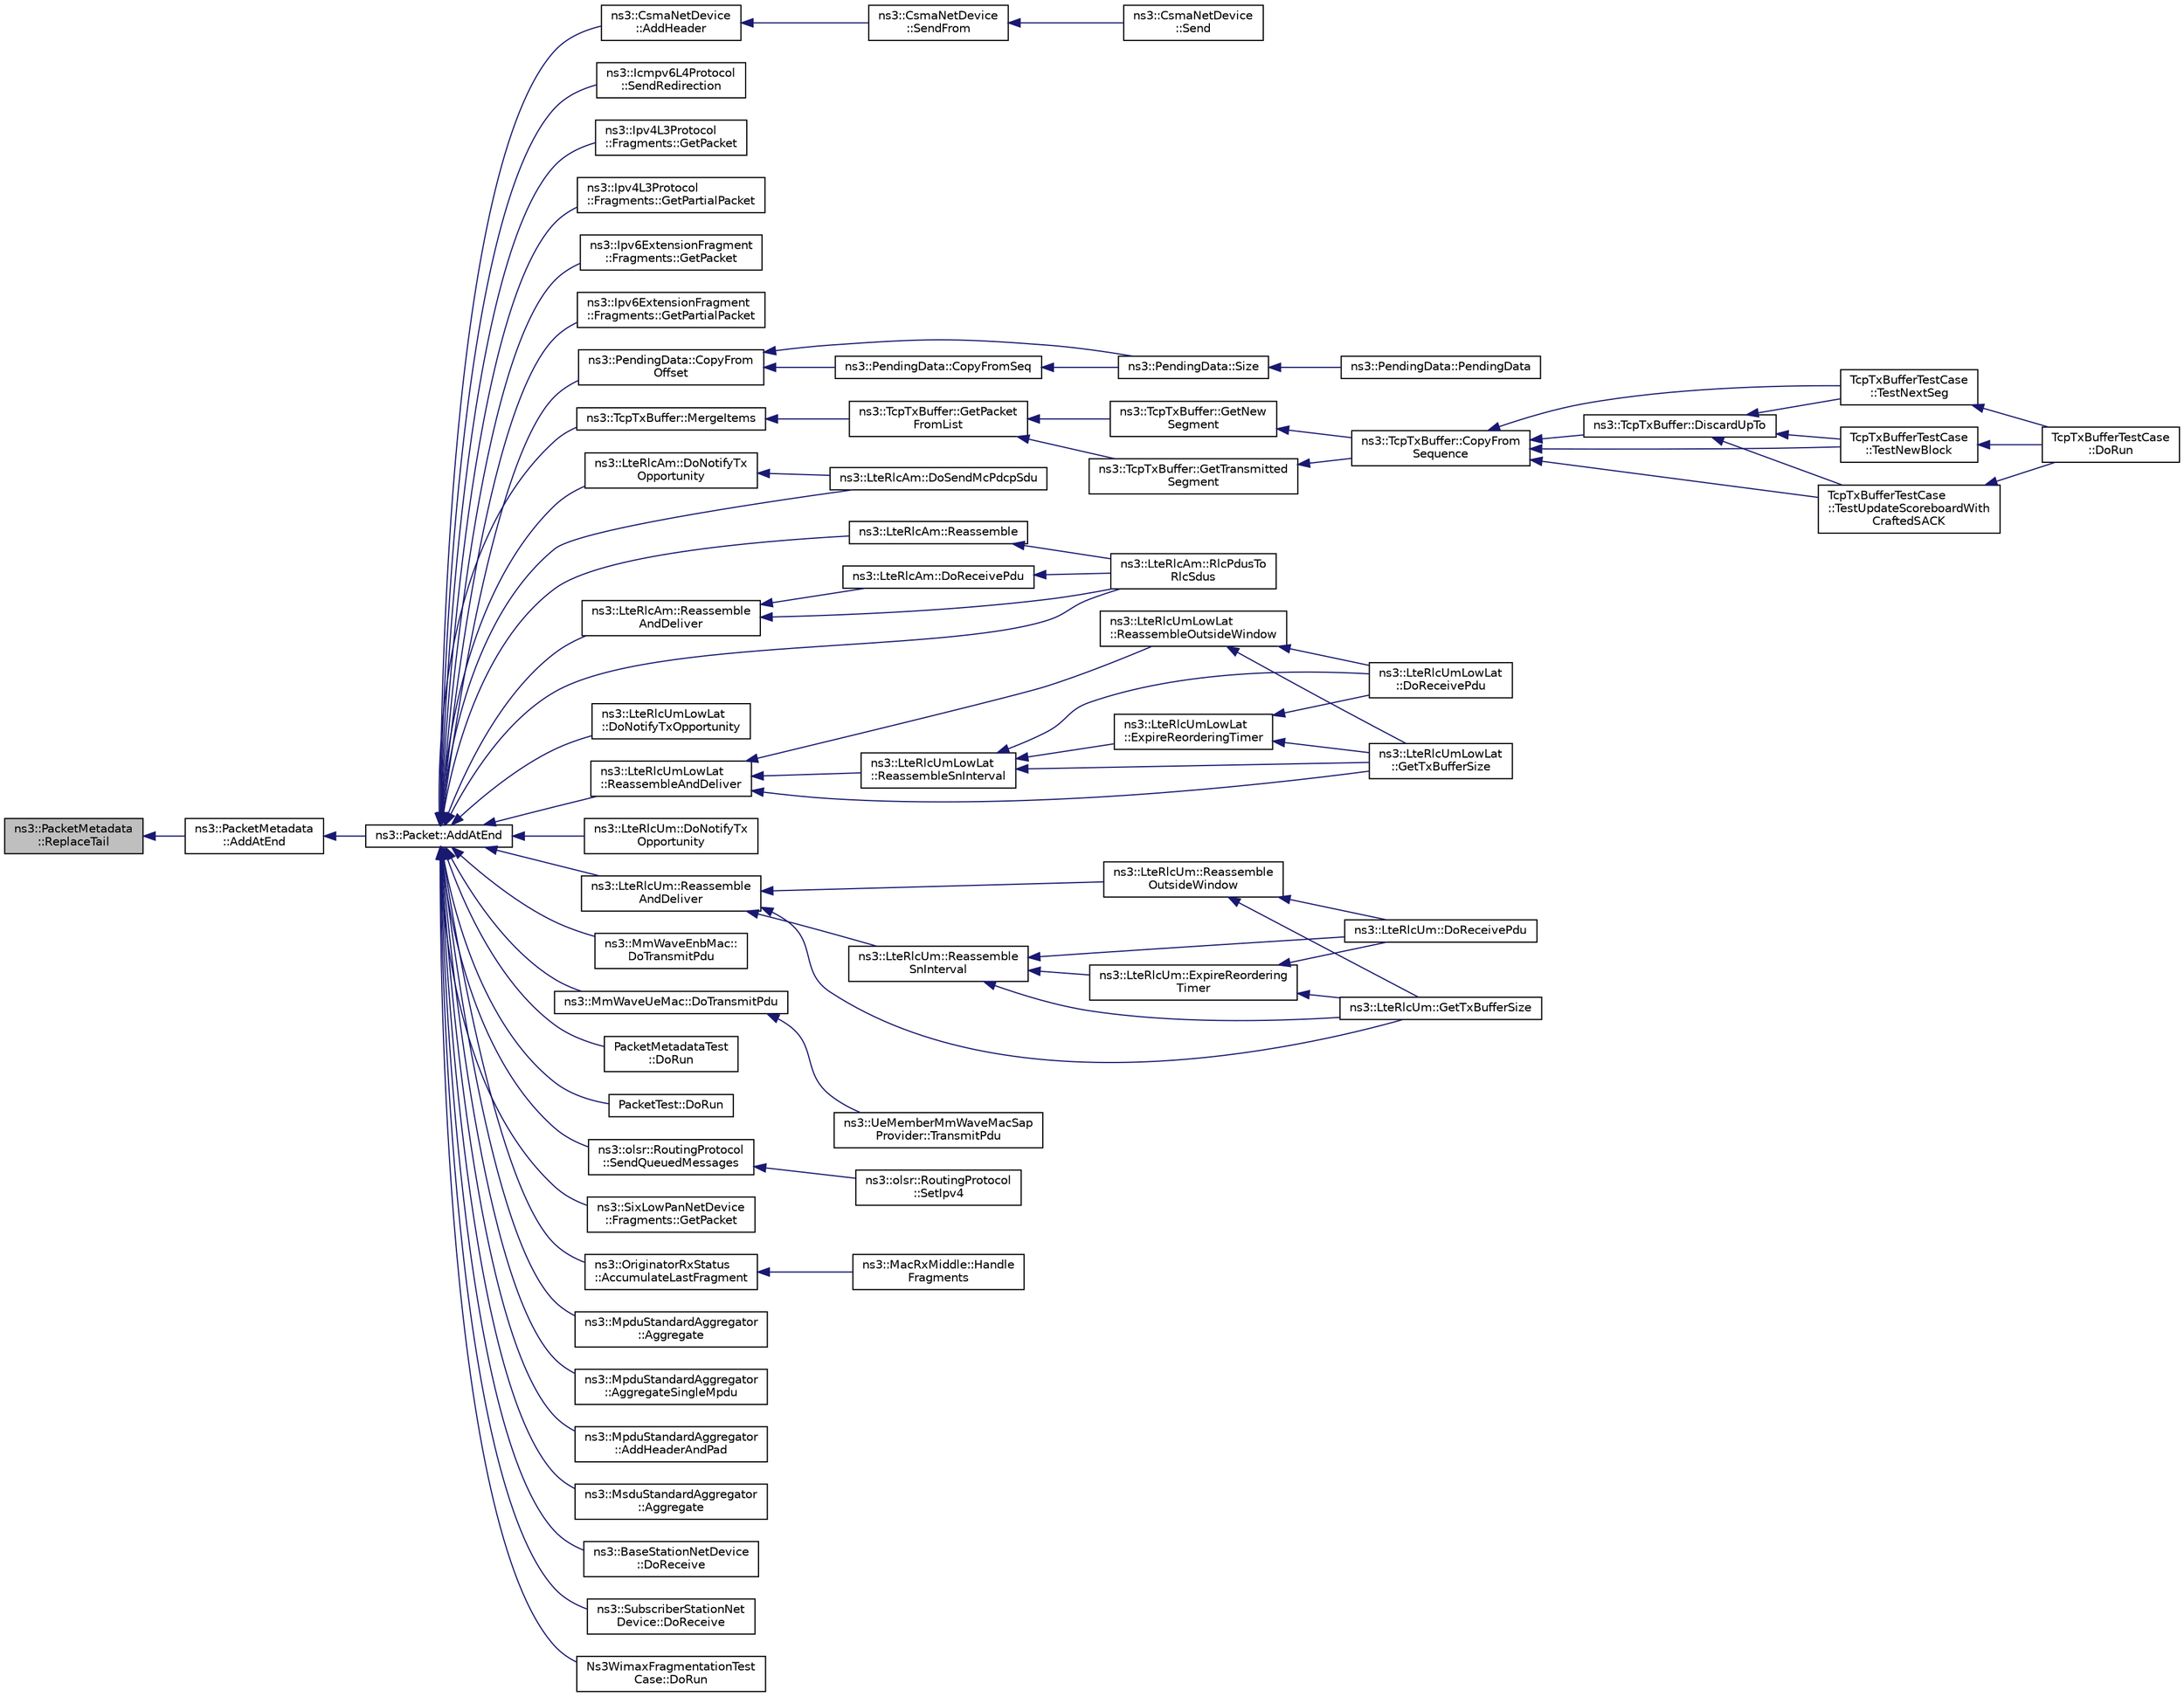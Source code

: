 digraph "ns3::PacketMetadata::ReplaceTail"
{
  edge [fontname="Helvetica",fontsize="10",labelfontname="Helvetica",labelfontsize="10"];
  node [fontname="Helvetica",fontsize="10",shape=record];
  rankdir="LR";
  Node1 [label="ns3::PacketMetadata\l::ReplaceTail",height=0.2,width=0.4,color="black", fillcolor="grey75", style="filled", fontcolor="black"];
  Node1 -> Node2 [dir="back",color="midnightblue",fontsize="10",style="solid"];
  Node2 [label="ns3::PacketMetadata\l::AddAtEnd",height=0.2,width=0.4,color="black", fillcolor="white", style="filled",URL="$d1/db1/classns3_1_1PacketMetadata.html#af7ceb1a4a7ded625c85dbd477b5fc8b6",tooltip="Add a metadata at the metadata start. "];
  Node2 -> Node3 [dir="back",color="midnightblue",fontsize="10",style="solid"];
  Node3 [label="ns3::Packet::AddAtEnd",height=0.2,width=0.4,color="black", fillcolor="white", style="filled",URL="$dd/d7a/classns3_1_1Packet.html#a14ec3d4250b425468764de58f5837b6b",tooltip="Concatenate the input packet at the end of the current packet. "];
  Node3 -> Node4 [dir="back",color="midnightblue",fontsize="10",style="solid"];
  Node4 [label="ns3::CsmaNetDevice\l::AddHeader",height=0.2,width=0.4,color="black", fillcolor="white", style="filled",URL="$d4/df2/classns3_1_1CsmaNetDevice.html#a736bf6ce5851ace677f8fc693a92855c"];
  Node4 -> Node5 [dir="back",color="midnightblue",fontsize="10",style="solid"];
  Node5 [label="ns3::CsmaNetDevice\l::SendFrom",height=0.2,width=0.4,color="black", fillcolor="white", style="filled",URL="$d4/df2/classns3_1_1CsmaNetDevice.html#ad7cb5da0e3fb59bd1670c8fa0af4b775"];
  Node5 -> Node6 [dir="back",color="midnightblue",fontsize="10",style="solid"];
  Node6 [label="ns3::CsmaNetDevice\l::Send",height=0.2,width=0.4,color="black", fillcolor="white", style="filled",URL="$d4/df2/classns3_1_1CsmaNetDevice.html#a6d3d0c60f8a2d60fbe006248bb6b119d"];
  Node3 -> Node7 [dir="back",color="midnightblue",fontsize="10",style="solid"];
  Node7 [label="ns3::Icmpv6L4Protocol\l::SendRedirection",height=0.2,width=0.4,color="black", fillcolor="white", style="filled",URL="$d7/d1d/classns3_1_1Icmpv6L4Protocol.html#a775f19603b15e25f287f54096a3f26cb",tooltip="Send an ICMPv6 Redirection. "];
  Node3 -> Node8 [dir="back",color="midnightblue",fontsize="10",style="solid"];
  Node8 [label="ns3::Ipv4L3Protocol\l::Fragments::GetPacket",height=0.2,width=0.4,color="black", fillcolor="white", style="filled",URL="$de/db3/classns3_1_1Ipv4L3Protocol_1_1Fragments.html#ab4a808c6dc768ccee3b49c829085f92a",tooltip="Get the entire packet. "];
  Node3 -> Node9 [dir="back",color="midnightblue",fontsize="10",style="solid"];
  Node9 [label="ns3::Ipv4L3Protocol\l::Fragments::GetPartialPacket",height=0.2,width=0.4,color="black", fillcolor="white", style="filled",URL="$de/db3/classns3_1_1Ipv4L3Protocol_1_1Fragments.html#a7fd8b69e913c1326a37a13a4ea8deebc",tooltip="Get the complete part of the packet. "];
  Node3 -> Node10 [dir="back",color="midnightblue",fontsize="10",style="solid"];
  Node10 [label="ns3::Ipv6ExtensionFragment\l::Fragments::GetPacket",height=0.2,width=0.4,color="black", fillcolor="white", style="filled",URL="$d6/d8c/classns3_1_1Ipv6ExtensionFragment_1_1Fragments.html#a2c3a522898b3635c59ed50e91826ae91",tooltip="Get the entire packet. "];
  Node3 -> Node11 [dir="back",color="midnightblue",fontsize="10",style="solid"];
  Node11 [label="ns3::Ipv6ExtensionFragment\l::Fragments::GetPartialPacket",height=0.2,width=0.4,color="black", fillcolor="white", style="filled",URL="$d6/d8c/classns3_1_1Ipv6ExtensionFragment_1_1Fragments.html#aa3e7ed0d1458526ff565403b1b8e4285",tooltip="Get the packet parts so far received. "];
  Node3 -> Node12 [dir="back",color="midnightblue",fontsize="10",style="solid"];
  Node12 [label="ns3::PendingData::CopyFrom\lOffset",height=0.2,width=0.4,color="black", fillcolor="white", style="filled",URL="$dd/d9e/classns3_1_1PendingData.html#ab04639a5fcb15f47daa91c071f5cdfd2",tooltip="Copy data starting from a give offset. "];
  Node12 -> Node13 [dir="back",color="midnightblue",fontsize="10",style="solid"];
  Node13 [label="ns3::PendingData::CopyFromSeq",height=0.2,width=0.4,color="black", fillcolor="white", style="filled",URL="$dd/d9e/classns3_1_1PendingData.html#ac49fbeb525992b5b033d3209dcf5688c",tooltip="Copy data starting from a give offset. "];
  Node13 -> Node14 [dir="back",color="midnightblue",fontsize="10",style="solid"];
  Node14 [label="ns3::PendingData::Size",height=0.2,width=0.4,color="black", fillcolor="white", style="filled",URL="$dd/d9e/classns3_1_1PendingData.html#abbbae5f8a12762f9a85d2ddd5c9c9165"];
  Node14 -> Node15 [dir="back",color="midnightblue",fontsize="10",style="solid"];
  Node15 [label="ns3::PendingData::PendingData",height=0.2,width=0.4,color="black", fillcolor="white", style="filled",URL="$dd/d9e/classns3_1_1PendingData.html#ab7b46ebf4baf2c6b165c90b44bfdad4a"];
  Node12 -> Node14 [dir="back",color="midnightblue",fontsize="10",style="solid"];
  Node3 -> Node16 [dir="back",color="midnightblue",fontsize="10",style="solid"];
  Node16 [label="ns3::TcpTxBuffer::MergeItems",height=0.2,width=0.4,color="black", fillcolor="white", style="filled",URL="$d9/d1d/classns3_1_1TcpTxBuffer.html#aee57c32104926f7d4bfdeb12f05a6db1",tooltip="Merge two TcpTxItem. "];
  Node16 -> Node17 [dir="back",color="midnightblue",fontsize="10",style="solid"];
  Node17 [label="ns3::TcpTxBuffer::GetPacket\lFromList",height=0.2,width=0.4,color="black", fillcolor="white", style="filled",URL="$d9/d1d/classns3_1_1TcpTxBuffer.html#a0528a0261fe39fdb95526c24801f1091",tooltip="Get a block (which is returned as Packet) from a list. "];
  Node17 -> Node18 [dir="back",color="midnightblue",fontsize="10",style="solid"];
  Node18 [label="ns3::TcpTxBuffer::GetNew\lSegment",height=0.2,width=0.4,color="black", fillcolor="white", style="filled",URL="$d9/d1d/classns3_1_1TcpTxBuffer.html#a7f8012f60263f1184f63d68f95d9fed6",tooltip="Get a block of data not transmitted yet and move it into SentList. "];
  Node18 -> Node19 [dir="back",color="midnightblue",fontsize="10",style="solid"];
  Node19 [label="ns3::TcpTxBuffer::CopyFrom\lSequence",height=0.2,width=0.4,color="black", fillcolor="white", style="filled",URL="$d9/d1d/classns3_1_1TcpTxBuffer.html#a5eb9c889cfad2cd11a5ccf996c506fd3",tooltip="Copy data from the range [seq, seq+numBytes) into a packet. "];
  Node19 -> Node20 [dir="back",color="midnightblue",fontsize="10",style="solid"];
  Node20 [label="ns3::TcpTxBuffer::DiscardUpTo",height=0.2,width=0.4,color="black", fillcolor="white", style="filled",URL="$d9/d1d/classns3_1_1TcpTxBuffer.html#ad145a6de0122b3400fcbbff030d2acea",tooltip="Discard data up to but not including this sequence number. "];
  Node20 -> Node21 [dir="back",color="midnightblue",fontsize="10",style="solid"];
  Node21 [label="TcpTxBufferTestCase\l::TestNextSeg",height=0.2,width=0.4,color="black", fillcolor="white", style="filled",URL="$da/d2e/classTcpTxBufferTestCase.html#a87a6f679a0da25966b57cd415b03a268",tooltip="Test the generation of the \"next\" block. "];
  Node21 -> Node22 [dir="back",color="midnightblue",fontsize="10",style="solid"];
  Node22 [label="TcpTxBufferTestCase\l::DoRun",height=0.2,width=0.4,color="black", fillcolor="white", style="filled",URL="$da/d2e/classTcpTxBufferTestCase.html#a004312af9ed95478a651632f8e5a7181",tooltip="Implementation to actually run this TestCase. "];
  Node20 -> Node23 [dir="back",color="midnightblue",fontsize="10",style="solid"];
  Node23 [label="TcpTxBufferTestCase\l::TestNewBlock",height=0.2,width=0.4,color="black", fillcolor="white", style="filled",URL="$da/d2e/classTcpTxBufferTestCase.html#a2b058225bf6a55a7e80bca5d1dc93f7a",tooltip="Test the generation of an unsent block. "];
  Node23 -> Node22 [dir="back",color="midnightblue",fontsize="10",style="solid"];
  Node20 -> Node24 [dir="back",color="midnightblue",fontsize="10",style="solid"];
  Node24 [label="TcpTxBufferTestCase\l::TestUpdateScoreboardWith\lCraftedSACK",height=0.2,width=0.4,color="black", fillcolor="white", style="filled",URL="$da/d2e/classTcpTxBufferTestCase.html#ad18852b35db54711dd66d6738a9e5604",tooltip="Test the scoreboard with emulated SACK. "];
  Node24 -> Node22 [dir="back",color="midnightblue",fontsize="10",style="solid"];
  Node19 -> Node21 [dir="back",color="midnightblue",fontsize="10",style="solid"];
  Node19 -> Node23 [dir="back",color="midnightblue",fontsize="10",style="solid"];
  Node19 -> Node24 [dir="back",color="midnightblue",fontsize="10",style="solid"];
  Node17 -> Node25 [dir="back",color="midnightblue",fontsize="10",style="solid"];
  Node25 [label="ns3::TcpTxBuffer::GetTransmitted\lSegment",height=0.2,width=0.4,color="black", fillcolor="white", style="filled",URL="$d9/d1d/classns3_1_1TcpTxBuffer.html#a4de9715c65893a5cb8a869e72ed7bb10",tooltip="Get a block of data previously transmitted. "];
  Node25 -> Node19 [dir="back",color="midnightblue",fontsize="10",style="solid"];
  Node3 -> Node26 [dir="back",color="midnightblue",fontsize="10",style="solid"];
  Node26 [label="ns3::LteRlcAm::DoNotifyTx\lOpportunity",height=0.2,width=0.4,color="black", fillcolor="white", style="filled",URL="$d0/d4c/classns3_1_1LteRlcAm.html#a3ab44d9541efaa52821f93075eb769f1"];
  Node26 -> Node27 [dir="back",color="midnightblue",fontsize="10",style="solid"];
  Node27 [label="ns3::LteRlcAm::DoSendMcPdcpSdu",height=0.2,width=0.4,color="black", fillcolor="white", style="filled",URL="$d0/d4c/classns3_1_1LteRlcAm.html#a82f906888a397ccda58483840418c7e8"];
  Node3 -> Node28 [dir="back",color="midnightblue",fontsize="10",style="solid"];
  Node28 [label="ns3::LteRlcAm::Reassemble\lAndDeliver",height=0.2,width=0.4,color="black", fillcolor="white", style="filled",URL="$d0/d4c/classns3_1_1LteRlcAm.html#ada1201339d0a54e50adc27b09d3c5c1e"];
  Node28 -> Node29 [dir="back",color="midnightblue",fontsize="10",style="solid"];
  Node29 [label="ns3::LteRlcAm::DoReceivePdu",height=0.2,width=0.4,color="black", fillcolor="white", style="filled",URL="$d0/d4c/classns3_1_1LteRlcAm.html#a9351b349aef796a3cda5946574e9435f"];
  Node29 -> Node30 [dir="back",color="midnightblue",fontsize="10",style="solid"];
  Node30 [label="ns3::LteRlcAm::RlcPdusTo\lRlcSdus",height=0.2,width=0.4,color="black", fillcolor="white", style="filled",URL="$d0/d4c/classns3_1_1LteRlcAm.html#a5ea384363b8fa99b66f9eaad80edc2cc"];
  Node28 -> Node30 [dir="back",color="midnightblue",fontsize="10",style="solid"];
  Node3 -> Node27 [dir="back",color="midnightblue",fontsize="10",style="solid"];
  Node3 -> Node31 [dir="back",color="midnightblue",fontsize="10",style="solid"];
  Node31 [label="ns3::LteRlcAm::Reassemble",height=0.2,width=0.4,color="black", fillcolor="white", style="filled",URL="$d0/d4c/classns3_1_1LteRlcAm.html#a5ea384eb8654434de22432e79ee60364"];
  Node31 -> Node30 [dir="back",color="midnightblue",fontsize="10",style="solid"];
  Node3 -> Node30 [dir="back",color="midnightblue",fontsize="10",style="solid"];
  Node3 -> Node32 [dir="back",color="midnightblue",fontsize="10",style="solid"];
  Node32 [label="ns3::LteRlcUmLowLat\l::DoNotifyTxOpportunity",height=0.2,width=0.4,color="black", fillcolor="white", style="filled",URL="$dd/df9/classns3_1_1LteRlcUmLowLat.html#a7a317025c0a1ff42852387b6665fee30"];
  Node3 -> Node33 [dir="back",color="midnightblue",fontsize="10",style="solid"];
  Node33 [label="ns3::LteRlcUmLowLat\l::ReassembleAndDeliver",height=0.2,width=0.4,color="black", fillcolor="white", style="filled",URL="$dd/df9/classns3_1_1LteRlcUmLowLat.html#a73c311a5f9cb06e61282da24f875bb29"];
  Node33 -> Node34 [dir="back",color="midnightblue",fontsize="10",style="solid"];
  Node34 [label="ns3::LteRlcUmLowLat\l::ReassembleOutsideWindow",height=0.2,width=0.4,color="black", fillcolor="white", style="filled",URL="$dd/df9/classns3_1_1LteRlcUmLowLat.html#a4443ee4ffdcbda9c568dafb97828497e"];
  Node34 -> Node35 [dir="back",color="midnightblue",fontsize="10",style="solid"];
  Node35 [label="ns3::LteRlcUmLowLat\l::DoReceivePdu",height=0.2,width=0.4,color="black", fillcolor="white", style="filled",URL="$dd/df9/classns3_1_1LteRlcUmLowLat.html#a6af3b60ead539ac46666cb2e9b825eb3"];
  Node34 -> Node36 [dir="back",color="midnightblue",fontsize="10",style="solid"];
  Node36 [label="ns3::LteRlcUmLowLat\l::GetTxBufferSize",height=0.2,width=0.4,color="black", fillcolor="white", style="filled",URL="$dd/df9/classns3_1_1LteRlcUmLowLat.html#ada895a32edc0d629306e124e113d725c"];
  Node33 -> Node37 [dir="back",color="midnightblue",fontsize="10",style="solid"];
  Node37 [label="ns3::LteRlcUmLowLat\l::ReassembleSnInterval",height=0.2,width=0.4,color="black", fillcolor="white", style="filled",URL="$dd/df9/classns3_1_1LteRlcUmLowLat.html#aef0c71efceb98b3dd6c5bdbfc773ee0d"];
  Node37 -> Node35 [dir="back",color="midnightblue",fontsize="10",style="solid"];
  Node37 -> Node38 [dir="back",color="midnightblue",fontsize="10",style="solid"];
  Node38 [label="ns3::LteRlcUmLowLat\l::ExpireReorderingTimer",height=0.2,width=0.4,color="black", fillcolor="white", style="filled",URL="$dd/df9/classns3_1_1LteRlcUmLowLat.html#a4b6265564058cc0626ad343269e2a5d3"];
  Node38 -> Node35 [dir="back",color="midnightblue",fontsize="10",style="solid"];
  Node38 -> Node36 [dir="back",color="midnightblue",fontsize="10",style="solid"];
  Node37 -> Node36 [dir="back",color="midnightblue",fontsize="10",style="solid"];
  Node33 -> Node36 [dir="back",color="midnightblue",fontsize="10",style="solid"];
  Node3 -> Node39 [dir="back",color="midnightblue",fontsize="10",style="solid"];
  Node39 [label="ns3::LteRlcUm::DoNotifyTx\lOpportunity",height=0.2,width=0.4,color="black", fillcolor="white", style="filled",URL="$db/d49/classns3_1_1LteRlcUm.html#a54a1abae2b97a8a060bc42b6abbf3af4"];
  Node3 -> Node40 [dir="back",color="midnightblue",fontsize="10",style="solid"];
  Node40 [label="ns3::LteRlcUm::Reassemble\lAndDeliver",height=0.2,width=0.4,color="black", fillcolor="white", style="filled",URL="$db/d49/classns3_1_1LteRlcUm.html#a103ba1e3d14eb2604a44d1bef7fe7cb7"];
  Node40 -> Node41 [dir="back",color="midnightblue",fontsize="10",style="solid"];
  Node41 [label="ns3::LteRlcUm::Reassemble\lOutsideWindow",height=0.2,width=0.4,color="black", fillcolor="white", style="filled",URL="$db/d49/classns3_1_1LteRlcUm.html#a49f67e2001fc4609ef592ccda50606ab"];
  Node41 -> Node42 [dir="back",color="midnightblue",fontsize="10",style="solid"];
  Node42 [label="ns3::LteRlcUm::DoReceivePdu",height=0.2,width=0.4,color="black", fillcolor="white", style="filled",URL="$db/d49/classns3_1_1LteRlcUm.html#aaba57757b1c5640b7bbe421efb82417a"];
  Node41 -> Node43 [dir="back",color="midnightblue",fontsize="10",style="solid"];
  Node43 [label="ns3::LteRlcUm::GetTxBufferSize",height=0.2,width=0.4,color="black", fillcolor="white", style="filled",URL="$db/d49/classns3_1_1LteRlcUm.html#aa88fc55de6c2f858e0e2952131899afc"];
  Node40 -> Node44 [dir="back",color="midnightblue",fontsize="10",style="solid"];
  Node44 [label="ns3::LteRlcUm::Reassemble\lSnInterval",height=0.2,width=0.4,color="black", fillcolor="white", style="filled",URL="$db/d49/classns3_1_1LteRlcUm.html#a6c396626a8b5e65d70783e603486c832"];
  Node44 -> Node42 [dir="back",color="midnightblue",fontsize="10",style="solid"];
  Node44 -> Node45 [dir="back",color="midnightblue",fontsize="10",style="solid"];
  Node45 [label="ns3::LteRlcUm::ExpireReordering\lTimer",height=0.2,width=0.4,color="black", fillcolor="white", style="filled",URL="$db/d49/classns3_1_1LteRlcUm.html#af17c5fa995d3a0ca3b1e4edfd18e4c3d"];
  Node45 -> Node42 [dir="back",color="midnightblue",fontsize="10",style="solid"];
  Node45 -> Node43 [dir="back",color="midnightblue",fontsize="10",style="solid"];
  Node44 -> Node43 [dir="back",color="midnightblue",fontsize="10",style="solid"];
  Node40 -> Node43 [dir="back",color="midnightblue",fontsize="10",style="solid"];
  Node3 -> Node46 [dir="back",color="midnightblue",fontsize="10",style="solid"];
  Node46 [label="ns3::MmWaveEnbMac::\lDoTransmitPdu",height=0.2,width=0.4,color="black", fillcolor="white", style="filled",URL="$d5/dcd/classns3_1_1MmWaveEnbMac.html#a71a93e997a6016541b33e26998562226"];
  Node3 -> Node47 [dir="back",color="midnightblue",fontsize="10",style="solid"];
  Node47 [label="ns3::MmWaveUeMac::DoTransmitPdu",height=0.2,width=0.4,color="black", fillcolor="white", style="filled",URL="$d7/d84/classns3_1_1MmWaveUeMac.html#a5f228598aabf0c6cd61b6fad018512fe"];
  Node47 -> Node48 [dir="back",color="midnightblue",fontsize="10",style="solid"];
  Node48 [label="ns3::UeMemberMmWaveMacSap\lProvider::TransmitPdu",height=0.2,width=0.4,color="black", fillcolor="white", style="filled",URL="$df/dc7/classns3_1_1UeMemberMmWaveMacSapProvider.html#a9ee1c7c091f5bf1919c0bc18f777402c"];
  Node3 -> Node49 [dir="back",color="midnightblue",fontsize="10",style="solid"];
  Node49 [label="PacketMetadataTest\l::DoRun",height=0.2,width=0.4,color="black", fillcolor="white", style="filled",URL="$da/d30/classPacketMetadataTest.html#a5157cf5ecf0e631ad2a70c61375ebfc3",tooltip="Implementation to actually run this TestCase. "];
  Node3 -> Node50 [dir="back",color="midnightblue",fontsize="10",style="solid"];
  Node50 [label="PacketTest::DoRun",height=0.2,width=0.4,color="black", fillcolor="white", style="filled",URL="$db/d9f/classPacketTest.html#a2f4d69aa1b21616ea14efd54fee55da2",tooltip="Implementation to actually run this TestCase. "];
  Node3 -> Node51 [dir="back",color="midnightblue",fontsize="10",style="solid"];
  Node51 [label="ns3::olsr::RoutingProtocol\l::SendQueuedMessages",height=0.2,width=0.4,color="black", fillcolor="white", style="filled",URL="$d6/dbb/classns3_1_1olsr_1_1RoutingProtocol.html#a0ee7494c6ac857210f7f12d40d39e349",tooltip="Creates as many OLSR packets as needed in order to send all buffered OLSR messages. "];
  Node51 -> Node52 [dir="back",color="midnightblue",fontsize="10",style="solid"];
  Node52 [label="ns3::olsr::RoutingProtocol\l::SetIpv4",height=0.2,width=0.4,color="black", fillcolor="white", style="filled",URL="$d6/dbb/classns3_1_1olsr_1_1RoutingProtocol.html#ab0e32a7ea7f5198133eaacca3b4c12da"];
  Node3 -> Node53 [dir="back",color="midnightblue",fontsize="10",style="solid"];
  Node53 [label="ns3::SixLowPanNetDevice\l::Fragments::GetPacket",height=0.2,width=0.4,color="black", fillcolor="white", style="filled",URL="$d1/d49/classns3_1_1SixLowPanNetDevice_1_1Fragments.html#a9df693069547cc25cde64f97f5ad2a62",tooltip="Get the entire packet. "];
  Node3 -> Node54 [dir="back",color="midnightblue",fontsize="10",style="solid"];
  Node54 [label="ns3::OriginatorRxStatus\l::AccumulateLastFragment",height=0.2,width=0.4,color="black", fillcolor="white", style="filled",URL="$d6/d7e/classns3_1_1OriginatorRxStatus.html#a59c38c4a21335b5e82da00fdb0561af0"];
  Node54 -> Node55 [dir="back",color="midnightblue",fontsize="10",style="solid"];
  Node55 [label="ns3::MacRxMiddle::Handle\lFragments",height=0.2,width=0.4,color="black", fillcolor="white", style="filled",URL="$d9/dfc/classns3_1_1MacRxMiddle.html#ae595f60963be22a3e28975572f3e0707"];
  Node3 -> Node56 [dir="back",color="midnightblue",fontsize="10",style="solid"];
  Node56 [label="ns3::MpduStandardAggregator\l::Aggregate",height=0.2,width=0.4,color="black", fillcolor="white", style="filled",URL="$d4/d25/classns3_1_1MpduStandardAggregator.html#ae8df5366479ace23f603e772a32721dc"];
  Node3 -> Node57 [dir="back",color="midnightblue",fontsize="10",style="solid"];
  Node57 [label="ns3::MpduStandardAggregator\l::AggregateSingleMpdu",height=0.2,width=0.4,color="black", fillcolor="white", style="filled",URL="$d4/d25/classns3_1_1MpduStandardAggregator.html#a8ae46f2c643b8b39b31c28875db10372"];
  Node3 -> Node58 [dir="back",color="midnightblue",fontsize="10",style="solid"];
  Node58 [label="ns3::MpduStandardAggregator\l::AddHeaderAndPad",height=0.2,width=0.4,color="black", fillcolor="white", style="filled",URL="$d4/d25/classns3_1_1MpduStandardAggregator.html#a20f9b233d444b85d4ed22b622dbc3bcd"];
  Node3 -> Node59 [dir="back",color="midnightblue",fontsize="10",style="solid"];
  Node59 [label="ns3::MsduStandardAggregator\l::Aggregate",height=0.2,width=0.4,color="black", fillcolor="white", style="filled",URL="$d3/dc1/classns3_1_1MsduStandardAggregator.html#aab2f9fee332931c68aa8d13869a62275"];
  Node3 -> Node60 [dir="back",color="midnightblue",fontsize="10",style="solid"];
  Node60 [label="ns3::BaseStationNetDevice\l::DoReceive",height=0.2,width=0.4,color="black", fillcolor="white", style="filled",URL="$dd/d73/classns3_1_1BaseStationNetDevice.html#a0a6bf3deb17ab1adde07a1ed62875067",tooltip="Receive packet. "];
  Node3 -> Node61 [dir="back",color="midnightblue",fontsize="10",style="solid"];
  Node61 [label="ns3::SubscriberStationNet\lDevice::DoReceive",height=0.2,width=0.4,color="black", fillcolor="white", style="filled",URL="$d4/de5/classns3_1_1SubscriberStationNetDevice.html#a2cdd421837891adea005eb7cde668a1f"];
  Node3 -> Node62 [dir="back",color="midnightblue",fontsize="10",style="solid"];
  Node62 [label="Ns3WimaxFragmentationTest\lCase::DoRun",height=0.2,width=0.4,color="black", fillcolor="white", style="filled",URL="$d9/d2f/classNs3WimaxFragmentationTestCase.html#ac4725340138d07d67dbb72aaa5ccd84b",tooltip="Implementation to actually run this TestCase. "];
}
